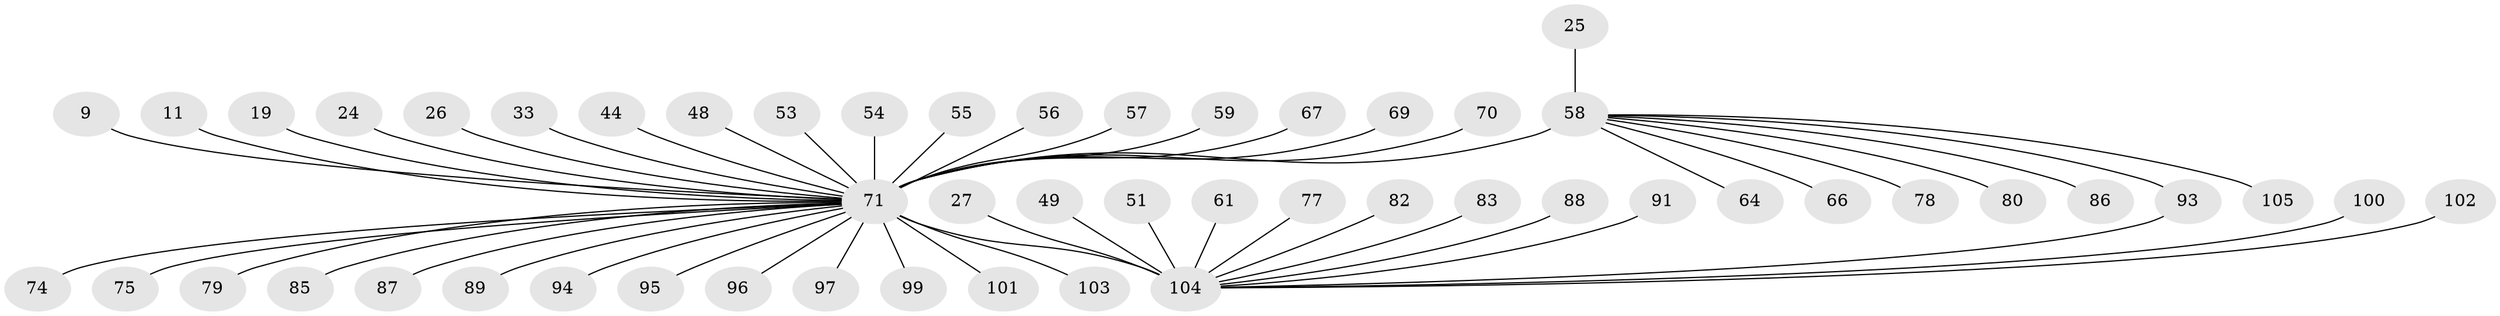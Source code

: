 // original degree distribution, {19: 0.009523809523809525, 8: 0.009523809523809525, 18: 0.009523809523809525, 2: 0.24761904761904763, 7: 0.0380952380952381, 6: 0.01904761904761905, 4: 0.0380952380952381, 12: 0.009523809523809525, 1: 0.49523809523809526, 3: 0.09523809523809523, 5: 0.02857142857142857}
// Generated by graph-tools (version 1.1) at 2025/47/03/09/25 04:47:14]
// undirected, 52 vertices, 52 edges
graph export_dot {
graph [start="1"]
  node [color=gray90,style=filled];
  9;
  11;
  19;
  24;
  25 [super="+23"];
  26;
  27;
  33;
  44;
  48;
  49;
  51;
  53;
  54 [super="+45"];
  55;
  56 [super="+15"];
  57;
  58 [super="+6+38+7+50"];
  59;
  61;
  64;
  66 [super="+28"];
  67;
  69;
  70 [super="+47+62"];
  71 [super="+1+68+65"];
  74;
  75;
  77;
  78;
  79 [super="+72"];
  80 [super="+42"];
  82;
  83;
  85;
  86 [super="+14"];
  87;
  88;
  89;
  91;
  93;
  94;
  95;
  96 [super="+12"];
  97 [super="+30"];
  99;
  100 [super="+92"];
  101 [super="+73"];
  102 [super="+21"];
  103;
  104 [super="+35+63+90+81+98"];
  105;
  9 -- 71;
  11 -- 71;
  19 -- 71;
  24 -- 71 [weight=2];
  25 -- 58;
  26 -- 71;
  27 -- 104;
  33 -- 71;
  44 -- 71;
  48 -- 71;
  49 -- 104;
  51 -- 104;
  53 -- 71;
  54 -- 71 [weight=2];
  55 -- 71;
  56 -- 71;
  57 -- 71;
  58 -- 64;
  58 -- 105;
  58 -- 78;
  58 -- 93;
  58 -- 86;
  58 -- 66;
  58 -- 80;
  58 -- 71 [weight=10];
  59 -- 71;
  61 -- 104;
  67 -- 71;
  69 -- 71;
  70 -- 71;
  71 -- 79;
  71 -- 94;
  71 -- 95;
  71 -- 97 [weight=2];
  71 -- 101 [weight=2];
  71 -- 104 [weight=13];
  71 -- 96;
  71 -- 89;
  71 -- 75;
  71 -- 85;
  71 -- 99;
  71 -- 103;
  71 -- 74;
  71 -- 87;
  77 -- 104;
  82 -- 104;
  83 -- 104;
  88 -- 104;
  91 -- 104;
  93 -- 104;
  100 -- 104;
  102 -- 104;
}
